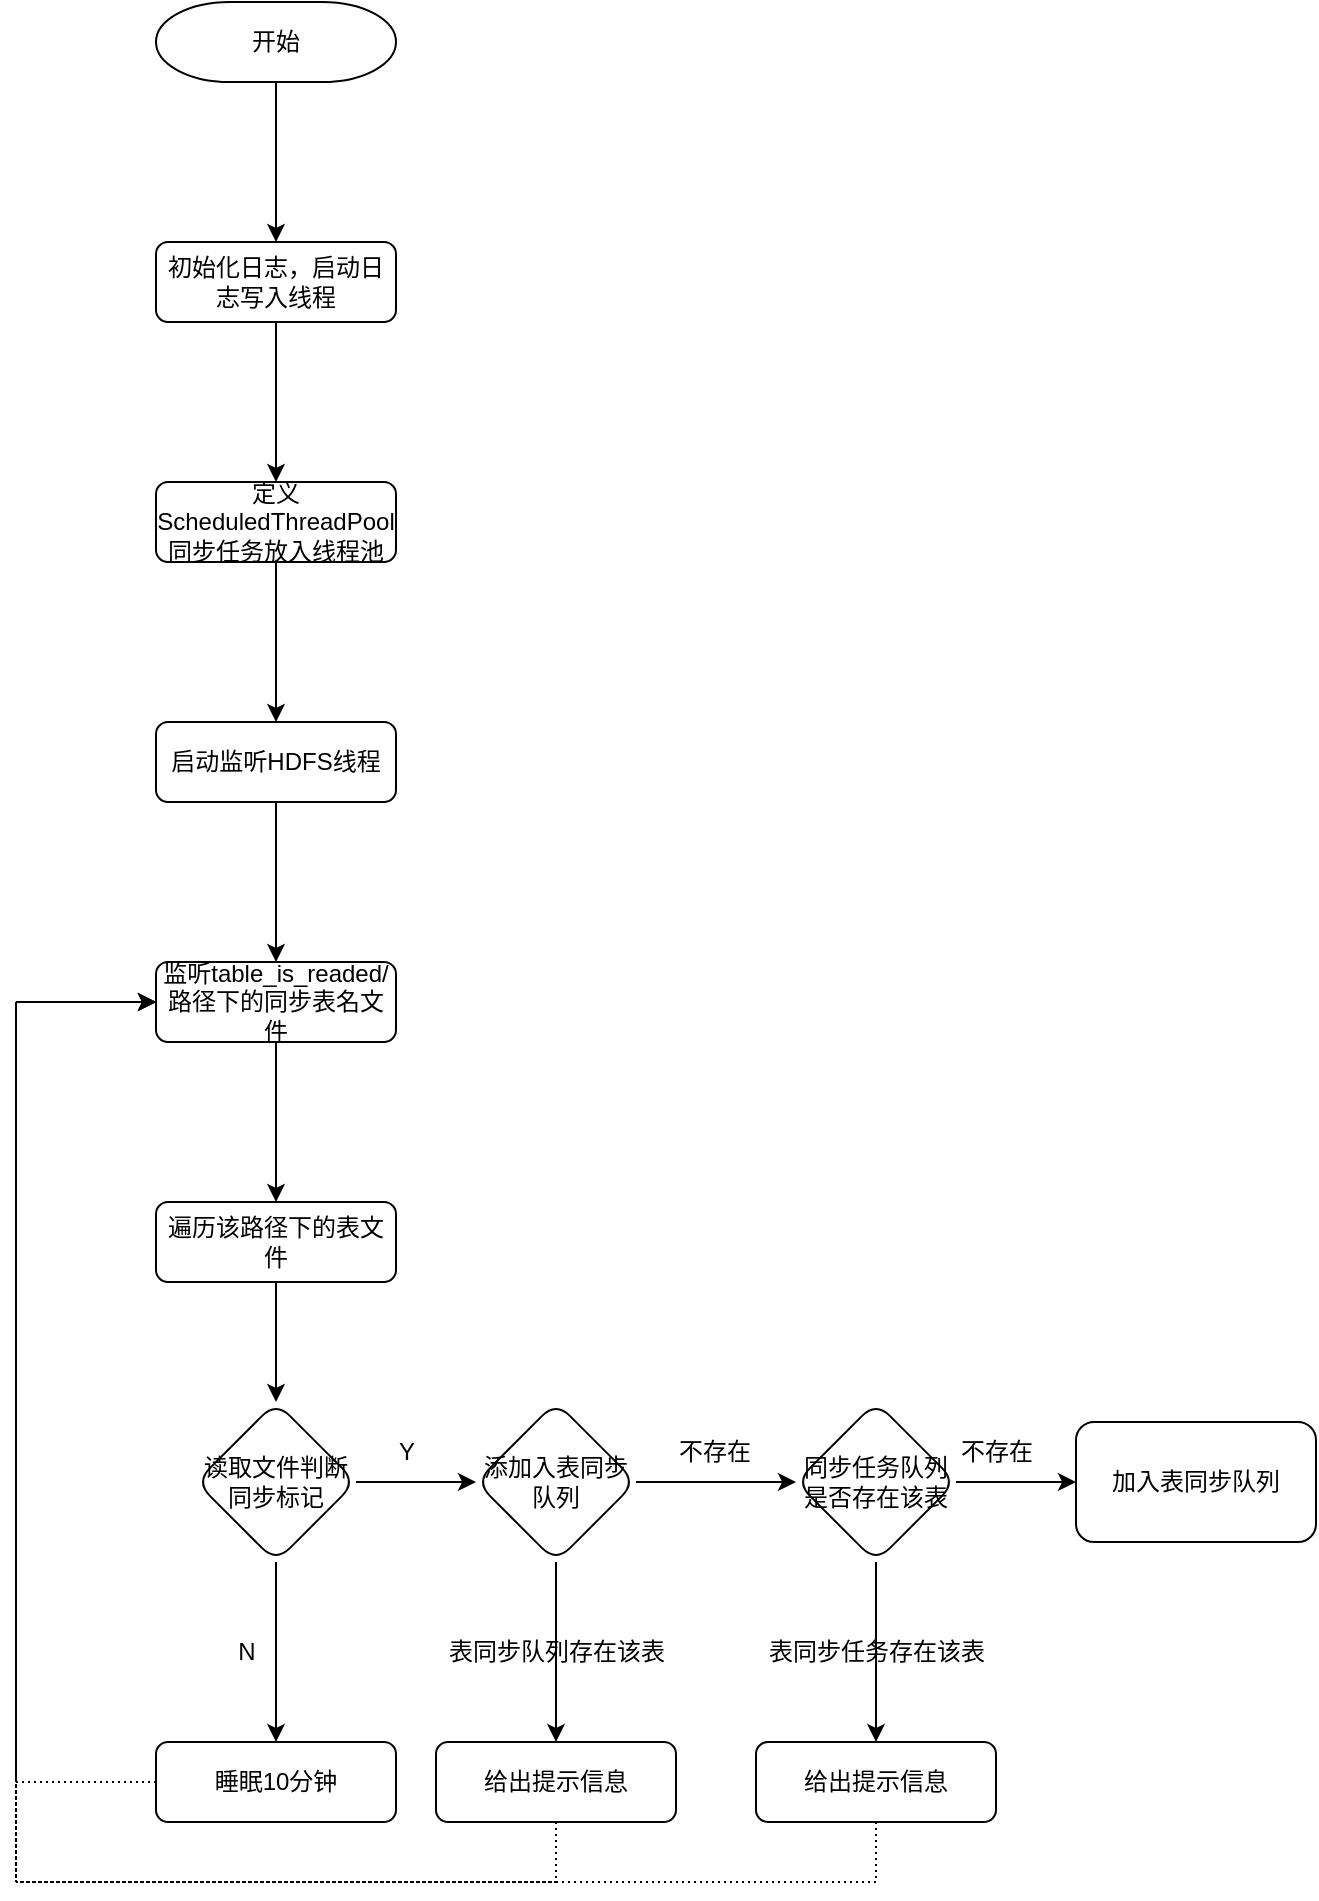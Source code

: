 <mxfile version="24.4.6" type="github">
  <diagram id="C5RBs43oDa-KdzZeNtuy" name="Page-1">
    <mxGraphModel dx="830" dy="1654" grid="1" gridSize="10" guides="1" tooltips="1" connect="1" arrows="1" fold="1" page="1" pageScale="1" pageWidth="827" pageHeight="1169" math="0" shadow="0">
      <root>
        <mxCell id="WIyWlLk6GJQsqaUBKTNV-0" />
        <mxCell id="WIyWlLk6GJQsqaUBKTNV-1" parent="WIyWlLk6GJQsqaUBKTNV-0" />
        <mxCell id="7QUO8kgN8gRevv4-HPs5-3" value="" style="edgeStyle=orthogonalEdgeStyle;rounded=0;orthogonalLoop=1;jettySize=auto;html=1;" edge="1" parent="WIyWlLk6GJQsqaUBKTNV-1" source="WIyWlLk6GJQsqaUBKTNV-3" target="7QUO8kgN8gRevv4-HPs5-2">
          <mxGeometry relative="1" as="geometry" />
        </mxCell>
        <mxCell id="WIyWlLk6GJQsqaUBKTNV-3" value="初始化日志，启动日志写入线程" style="rounded=1;whiteSpace=wrap;html=1;fontSize=12;glass=0;strokeWidth=1;shadow=0;" parent="WIyWlLk6GJQsqaUBKTNV-1" vertex="1">
          <mxGeometry x="160" y="80" width="120" height="40" as="geometry" />
        </mxCell>
        <mxCell id="7QUO8kgN8gRevv4-HPs5-1" value="" style="edgeStyle=orthogonalEdgeStyle;rounded=0;orthogonalLoop=1;jettySize=auto;html=1;" edge="1" parent="WIyWlLk6GJQsqaUBKTNV-1" source="7QUO8kgN8gRevv4-HPs5-0" target="WIyWlLk6GJQsqaUBKTNV-3">
          <mxGeometry relative="1" as="geometry" />
        </mxCell>
        <mxCell id="7QUO8kgN8gRevv4-HPs5-0" value="开始" style="strokeWidth=1;html=1;shape=mxgraph.flowchart.terminator;whiteSpace=wrap;" vertex="1" parent="WIyWlLk6GJQsqaUBKTNV-1">
          <mxGeometry x="160" y="-40" width="120" height="40" as="geometry" />
        </mxCell>
        <mxCell id="7QUO8kgN8gRevv4-HPs5-5" value="" style="edgeStyle=orthogonalEdgeStyle;rounded=0;orthogonalLoop=1;jettySize=auto;html=1;" edge="1" parent="WIyWlLk6GJQsqaUBKTNV-1" source="7QUO8kgN8gRevv4-HPs5-2" target="7QUO8kgN8gRevv4-HPs5-4">
          <mxGeometry relative="1" as="geometry" />
        </mxCell>
        <mxCell id="7QUO8kgN8gRevv4-HPs5-2" value="定义ScheduledThreadPool同步任务放入线程池" style="rounded=1;whiteSpace=wrap;html=1;fontSize=12;glass=0;strokeWidth=1;shadow=0;" vertex="1" parent="WIyWlLk6GJQsqaUBKTNV-1">
          <mxGeometry x="160" y="200" width="120" height="40" as="geometry" />
        </mxCell>
        <mxCell id="7QUO8kgN8gRevv4-HPs5-11" value="" style="edgeStyle=orthogonalEdgeStyle;rounded=0;orthogonalLoop=1;jettySize=auto;html=1;" edge="1" parent="WIyWlLk6GJQsqaUBKTNV-1" source="7QUO8kgN8gRevv4-HPs5-4" target="7QUO8kgN8gRevv4-HPs5-10">
          <mxGeometry relative="1" as="geometry" />
        </mxCell>
        <mxCell id="7QUO8kgN8gRevv4-HPs5-4" value="启动监听HDFS线程" style="rounded=1;whiteSpace=wrap;html=1;fontSize=12;glass=0;strokeWidth=1;shadow=0;" vertex="1" parent="WIyWlLk6GJQsqaUBKTNV-1">
          <mxGeometry x="160" y="320" width="120" height="40" as="geometry" />
        </mxCell>
        <mxCell id="7QUO8kgN8gRevv4-HPs5-13" value="" style="edgeStyle=orthogonalEdgeStyle;rounded=0;orthogonalLoop=1;jettySize=auto;html=1;" edge="1" parent="WIyWlLk6GJQsqaUBKTNV-1" source="7QUO8kgN8gRevv4-HPs5-10" target="7QUO8kgN8gRevv4-HPs5-12">
          <mxGeometry relative="1" as="geometry" />
        </mxCell>
        <mxCell id="7QUO8kgN8gRevv4-HPs5-10" value="监听table_is_readed/路径下的同步表名文件" style="rounded=1;whiteSpace=wrap;html=1;fontSize=12;glass=0;strokeWidth=1;shadow=0;" vertex="1" parent="WIyWlLk6GJQsqaUBKTNV-1">
          <mxGeometry x="160" y="440" width="120" height="40" as="geometry" />
        </mxCell>
        <mxCell id="7QUO8kgN8gRevv4-HPs5-15" value="" style="edgeStyle=orthogonalEdgeStyle;rounded=0;orthogonalLoop=1;jettySize=auto;html=1;" edge="1" parent="WIyWlLk6GJQsqaUBKTNV-1" source="7QUO8kgN8gRevv4-HPs5-12" target="7QUO8kgN8gRevv4-HPs5-14">
          <mxGeometry relative="1" as="geometry" />
        </mxCell>
        <mxCell id="7QUO8kgN8gRevv4-HPs5-12" value="遍历该路径下的表文件" style="rounded=1;whiteSpace=wrap;html=1;fontSize=12;glass=0;strokeWidth=1;shadow=0;" vertex="1" parent="WIyWlLk6GJQsqaUBKTNV-1">
          <mxGeometry x="160" y="560" width="120" height="40" as="geometry" />
        </mxCell>
        <mxCell id="7QUO8kgN8gRevv4-HPs5-19" value="" style="edgeStyle=orthogonalEdgeStyle;rounded=0;orthogonalLoop=1;jettySize=auto;html=1;" edge="1" parent="WIyWlLk6GJQsqaUBKTNV-1" source="7QUO8kgN8gRevv4-HPs5-14">
          <mxGeometry relative="1" as="geometry">
            <mxPoint x="320" y="700" as="targetPoint" />
          </mxGeometry>
        </mxCell>
        <mxCell id="7QUO8kgN8gRevv4-HPs5-23" value="" style="edgeStyle=orthogonalEdgeStyle;rounded=0;orthogonalLoop=1;jettySize=auto;html=1;" edge="1" parent="WIyWlLk6GJQsqaUBKTNV-1" source="7QUO8kgN8gRevv4-HPs5-14" target="7QUO8kgN8gRevv4-HPs5-20">
          <mxGeometry relative="1" as="geometry" />
        </mxCell>
        <mxCell id="7QUO8kgN8gRevv4-HPs5-14" value="读取文件判断同步标记" style="rhombus;whiteSpace=wrap;html=1;rounded=1;glass=0;strokeWidth=1;shadow=0;" vertex="1" parent="WIyWlLk6GJQsqaUBKTNV-1">
          <mxGeometry x="180" y="660" width="80" height="80" as="geometry" />
        </mxCell>
        <mxCell id="7QUO8kgN8gRevv4-HPs5-24" style="edgeStyle=orthogonalEdgeStyle;rounded=0;orthogonalLoop=1;jettySize=auto;html=1;entryX=0;entryY=0.5;entryDx=0;entryDy=0;dashed=1;dashPattern=1 2;exitX=0;exitY=0.5;exitDx=0;exitDy=0;" edge="1" parent="WIyWlLk6GJQsqaUBKTNV-1" source="7QUO8kgN8gRevv4-HPs5-20" target="7QUO8kgN8gRevv4-HPs5-10">
          <mxGeometry relative="1" as="geometry">
            <Array as="points">
              <mxPoint x="90" y="850" />
              <mxPoint x="90" y="460" />
            </Array>
          </mxGeometry>
        </mxCell>
        <mxCell id="7QUO8kgN8gRevv4-HPs5-20" value="睡眠10分钟" style="rounded=1;whiteSpace=wrap;html=1;fontSize=12;glass=0;strokeWidth=1;shadow=0;" vertex="1" parent="WIyWlLk6GJQsqaUBKTNV-1">
          <mxGeometry x="160" y="830" width="120" height="40" as="geometry" />
        </mxCell>
        <mxCell id="7QUO8kgN8gRevv4-HPs5-21" value="N" style="text;html=1;align=center;verticalAlign=middle;resizable=0;points=[];autosize=1;strokeColor=none;fillColor=none;" vertex="1" parent="WIyWlLk6GJQsqaUBKTNV-1">
          <mxGeometry x="190" y="770" width="30" height="30" as="geometry" />
        </mxCell>
        <mxCell id="7QUO8kgN8gRevv4-HPs5-25" value="Y" style="text;html=1;align=center;verticalAlign=middle;resizable=0;points=[];autosize=1;strokeColor=none;fillColor=none;" vertex="1" parent="WIyWlLk6GJQsqaUBKTNV-1">
          <mxGeometry x="270" y="670" width="30" height="30" as="geometry" />
        </mxCell>
        <mxCell id="7QUO8kgN8gRevv4-HPs5-32" value="" style="edgeStyle=orthogonalEdgeStyle;rounded=0;orthogonalLoop=1;jettySize=auto;html=1;" edge="1" parent="WIyWlLk6GJQsqaUBKTNV-1" source="7QUO8kgN8gRevv4-HPs5-27">
          <mxGeometry relative="1" as="geometry">
            <mxPoint x="360" y="830" as="targetPoint" />
          </mxGeometry>
        </mxCell>
        <mxCell id="7QUO8kgN8gRevv4-HPs5-38" value="" style="edgeStyle=orthogonalEdgeStyle;rounded=0;orthogonalLoop=1;jettySize=auto;html=1;" edge="1" parent="WIyWlLk6GJQsqaUBKTNV-1" source="7QUO8kgN8gRevv4-HPs5-27" target="7QUO8kgN8gRevv4-HPs5-37">
          <mxGeometry relative="1" as="geometry" />
        </mxCell>
        <mxCell id="7QUO8kgN8gRevv4-HPs5-27" value="添加入表同步队列" style="rhombus;whiteSpace=wrap;html=1;rounded=1;glass=0;strokeWidth=1;shadow=0;" vertex="1" parent="WIyWlLk6GJQsqaUBKTNV-1">
          <mxGeometry x="320" y="660" width="80" height="80" as="geometry" />
        </mxCell>
        <mxCell id="7QUO8kgN8gRevv4-HPs5-33" value="表同步队列存在该表" style="text;html=1;align=center;verticalAlign=middle;resizable=0;points=[];autosize=1;strokeColor=none;fillColor=none;" vertex="1" parent="WIyWlLk6GJQsqaUBKTNV-1">
          <mxGeometry x="295" y="770" width="130" height="30" as="geometry" />
        </mxCell>
        <mxCell id="7QUO8kgN8gRevv4-HPs5-35" style="edgeStyle=orthogonalEdgeStyle;rounded=0;orthogonalLoop=1;jettySize=auto;html=1;entryX=0;entryY=0.5;entryDx=0;entryDy=0;exitX=0.5;exitY=1;exitDx=0;exitDy=0;dashed=1;dashPattern=1 2;" edge="1" parent="WIyWlLk6GJQsqaUBKTNV-1" source="7QUO8kgN8gRevv4-HPs5-34" target="7QUO8kgN8gRevv4-HPs5-10">
          <mxGeometry relative="1" as="geometry">
            <Array as="points">
              <mxPoint x="360" y="900" />
              <mxPoint x="90" y="900" />
              <mxPoint x="90" y="460" />
            </Array>
          </mxGeometry>
        </mxCell>
        <mxCell id="7QUO8kgN8gRevv4-HPs5-34" value="给出提示信息" style="rounded=1;whiteSpace=wrap;html=1;fontSize=12;glass=0;strokeWidth=1;shadow=0;" vertex="1" parent="WIyWlLk6GJQsqaUBKTNV-1">
          <mxGeometry x="300" y="830" width="120" height="40" as="geometry" />
        </mxCell>
        <mxCell id="7QUO8kgN8gRevv4-HPs5-41" value="" style="edgeStyle=orthogonalEdgeStyle;rounded=0;orthogonalLoop=1;jettySize=auto;html=1;" edge="1" parent="WIyWlLk6GJQsqaUBKTNV-1" source="7QUO8kgN8gRevv4-HPs5-37">
          <mxGeometry relative="1" as="geometry">
            <mxPoint x="520" y="830" as="targetPoint" />
          </mxGeometry>
        </mxCell>
        <mxCell id="7QUO8kgN8gRevv4-HPs5-46" value="" style="edgeStyle=orthogonalEdgeStyle;rounded=0;orthogonalLoop=1;jettySize=auto;html=1;" edge="1" parent="WIyWlLk6GJQsqaUBKTNV-1" source="7QUO8kgN8gRevv4-HPs5-37" target="7QUO8kgN8gRevv4-HPs5-45">
          <mxGeometry relative="1" as="geometry" />
        </mxCell>
        <mxCell id="7QUO8kgN8gRevv4-HPs5-37" value="同步任务队列是否存在该表" style="rhombus;whiteSpace=wrap;html=1;rounded=1;glass=0;strokeWidth=1;shadow=0;" vertex="1" parent="WIyWlLk6GJQsqaUBKTNV-1">
          <mxGeometry x="480" y="660" width="80" height="80" as="geometry" />
        </mxCell>
        <mxCell id="7QUO8kgN8gRevv4-HPs5-39" value="不存在" style="text;html=1;align=center;verticalAlign=middle;resizable=0;points=[];autosize=1;strokeColor=none;fillColor=none;" vertex="1" parent="WIyWlLk6GJQsqaUBKTNV-1">
          <mxGeometry x="408.5" y="670" width="60" height="30" as="geometry" />
        </mxCell>
        <mxCell id="7QUO8kgN8gRevv4-HPs5-43" style="edgeStyle=orthogonalEdgeStyle;rounded=0;orthogonalLoop=1;jettySize=auto;html=1;entryX=0;entryY=0.5;entryDx=0;entryDy=0;exitX=0.5;exitY=1;exitDx=0;exitDy=0;dashed=1;dashPattern=1 2;" edge="1" parent="WIyWlLk6GJQsqaUBKTNV-1" source="7QUO8kgN8gRevv4-HPs5-42" target="7QUO8kgN8gRevv4-HPs5-10">
          <mxGeometry relative="1" as="geometry">
            <Array as="points">
              <mxPoint x="520" y="900" />
              <mxPoint x="90" y="900" />
              <mxPoint x="90" y="460" />
            </Array>
          </mxGeometry>
        </mxCell>
        <mxCell id="7QUO8kgN8gRevv4-HPs5-42" value="给出提示信息" style="rounded=1;whiteSpace=wrap;html=1;fontSize=12;glass=0;strokeWidth=1;shadow=0;" vertex="1" parent="WIyWlLk6GJQsqaUBKTNV-1">
          <mxGeometry x="460" y="830" width="120" height="40" as="geometry" />
        </mxCell>
        <mxCell id="7QUO8kgN8gRevv4-HPs5-44" value="表同步任务存在该表" style="text;html=1;align=center;verticalAlign=middle;resizable=0;points=[];autosize=1;strokeColor=none;fillColor=none;" vertex="1" parent="WIyWlLk6GJQsqaUBKTNV-1">
          <mxGeometry x="455" y="770" width="130" height="30" as="geometry" />
        </mxCell>
        <mxCell id="7QUO8kgN8gRevv4-HPs5-45" value="加入表同步队列" style="whiteSpace=wrap;html=1;rounded=1;glass=0;strokeWidth=1;shadow=0;" vertex="1" parent="WIyWlLk6GJQsqaUBKTNV-1">
          <mxGeometry x="620" y="670" width="120" height="60" as="geometry" />
        </mxCell>
        <mxCell id="7QUO8kgN8gRevv4-HPs5-47" value="不存在" style="text;html=1;align=center;verticalAlign=middle;resizable=0;points=[];autosize=1;strokeColor=none;fillColor=none;" vertex="1" parent="WIyWlLk6GJQsqaUBKTNV-1">
          <mxGeometry x="550" y="670" width="60" height="30" as="geometry" />
        </mxCell>
      </root>
    </mxGraphModel>
  </diagram>
</mxfile>

